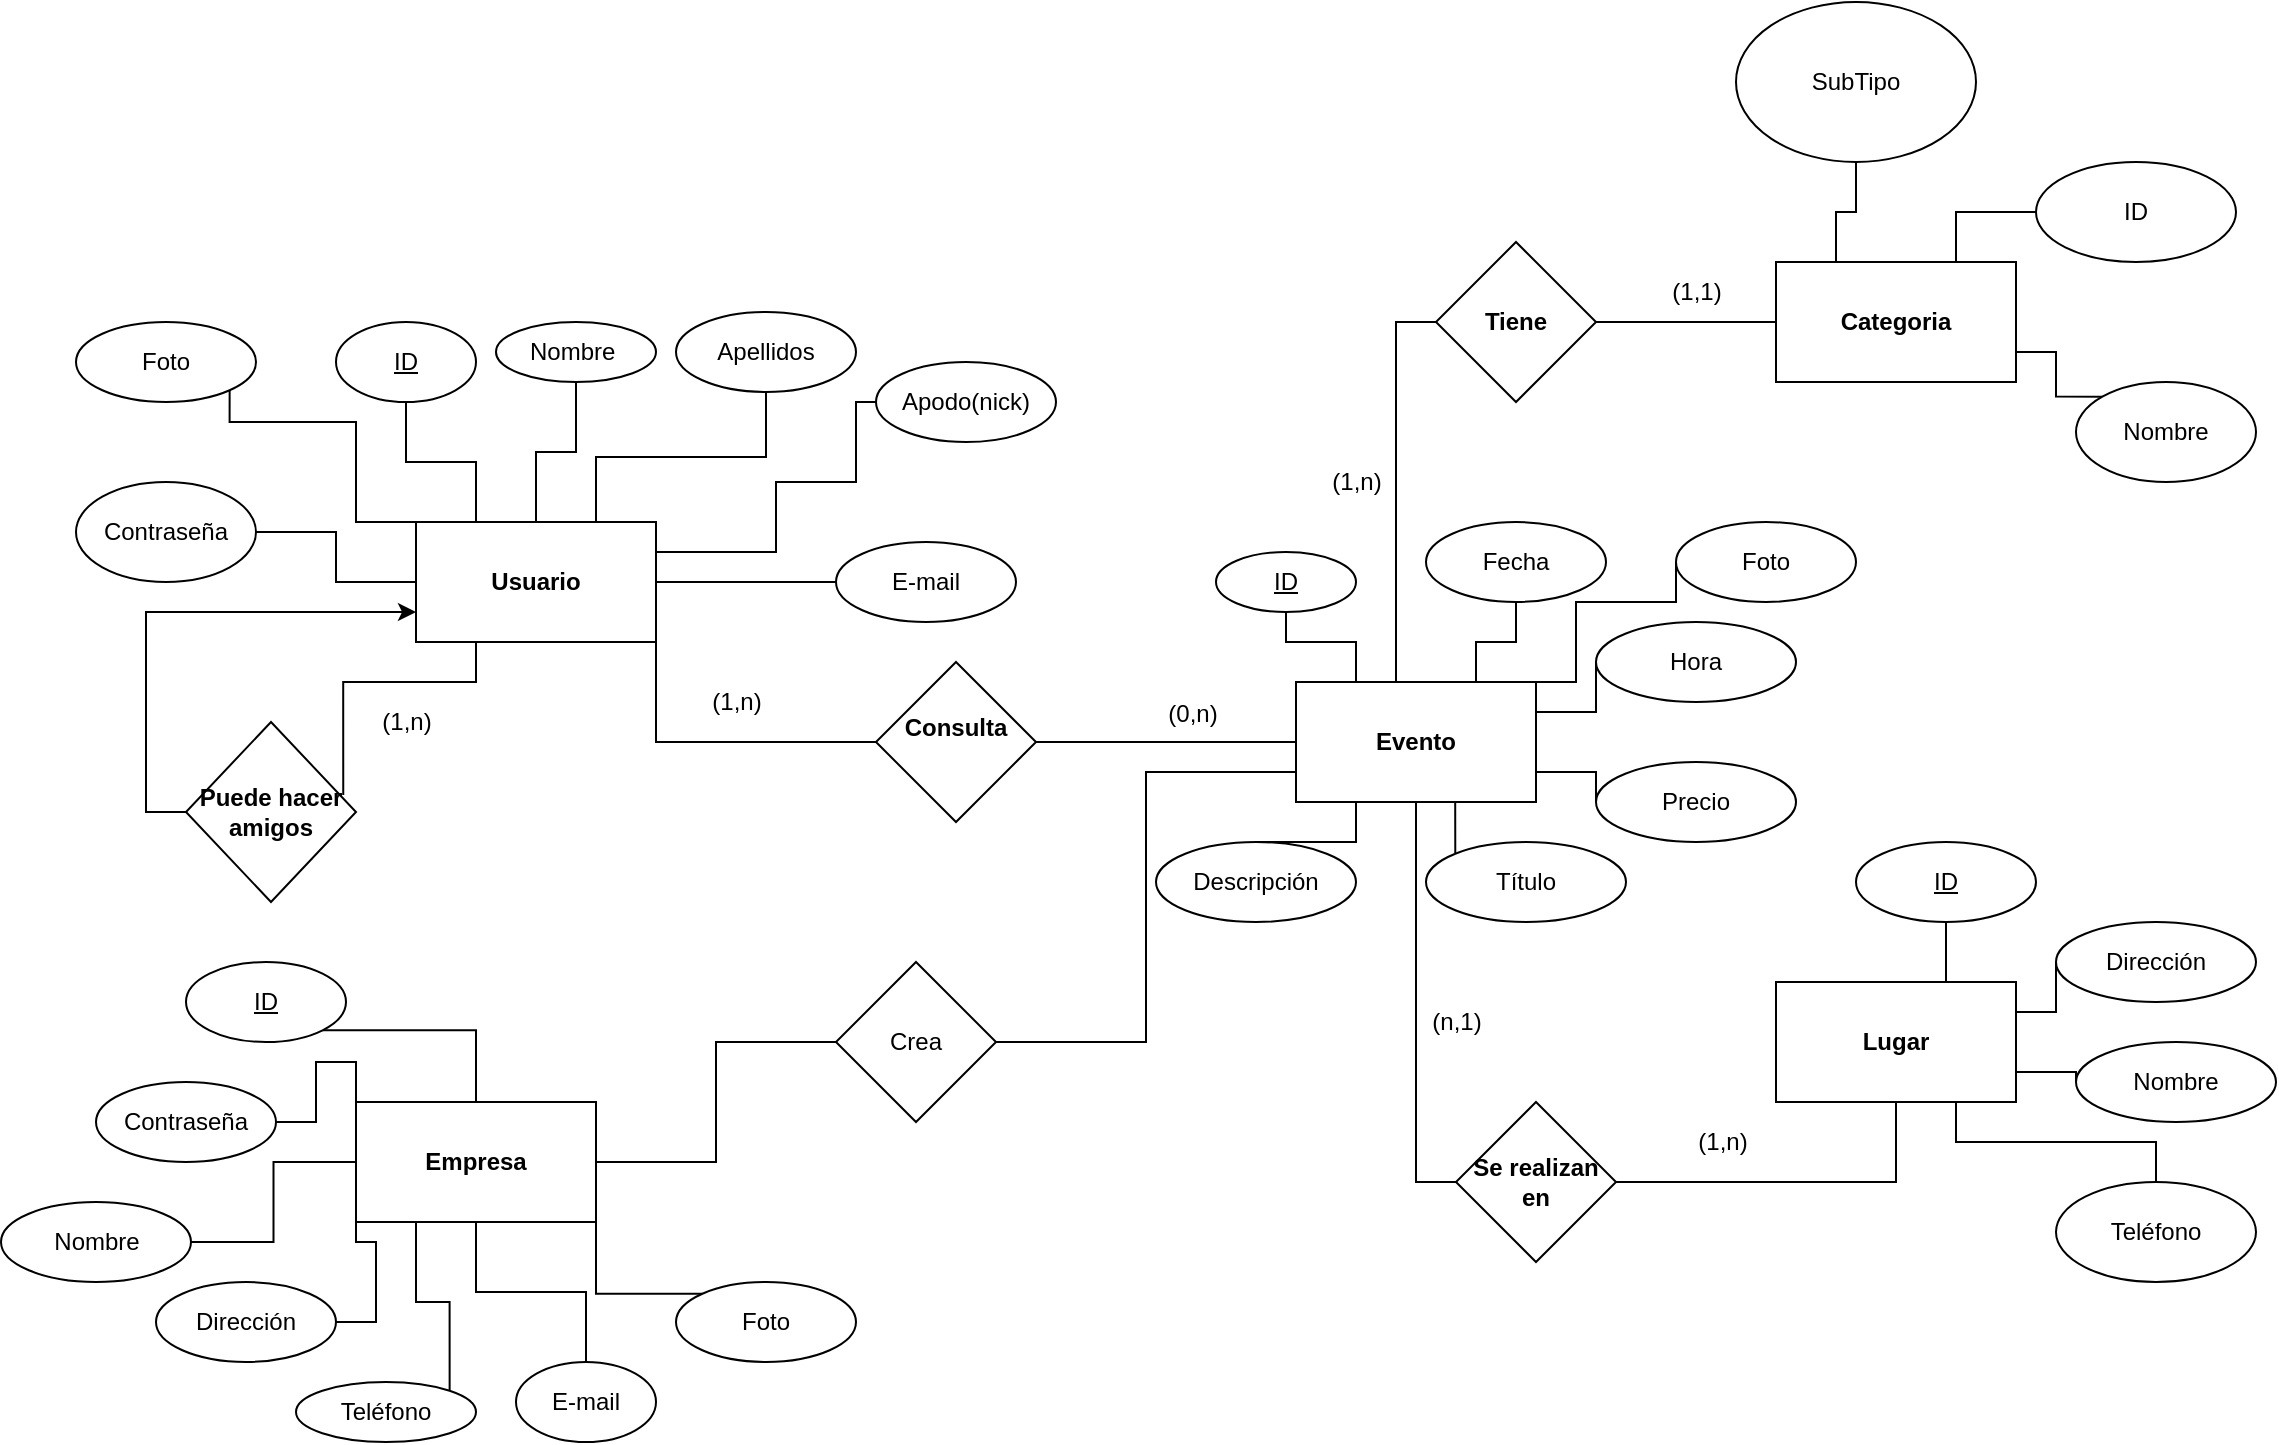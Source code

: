 <mxfile version="22.1.11" type="device">
  <diagram id="q4LBJdAFQtLXsQNykBPc" name="Página-1">
    <mxGraphModel dx="2387" dy="1084" grid="1" gridSize="10" guides="1" tooltips="1" connect="1" arrows="1" fold="1" page="1" pageScale="1" pageWidth="827" pageHeight="1169" math="0" shadow="0">
      <root>
        <mxCell id="0" />
        <mxCell id="1" parent="0" />
        <mxCell id="u76Rm4gEM_C_OtlietBQ-20" style="edgeStyle=orthogonalEdgeStyle;rounded=0;orthogonalLoop=1;jettySize=auto;html=1;exitX=0;exitY=0.5;exitDx=0;exitDy=0;entryX=1;entryY=0.5;entryDx=0;entryDy=0;entryPerimeter=0;endArrow=none;endFill=0;" parent="1" source="u76Rm4gEM_C_OtlietBQ-1" target="u76Rm4gEM_C_OtlietBQ-11" edge="1">
          <mxGeometry relative="1" as="geometry">
            <mxPoint y="470" as="targetPoint" />
          </mxGeometry>
        </mxCell>
        <mxCell id="u76Rm4gEM_C_OtlietBQ-21" style="edgeStyle=orthogonalEdgeStyle;rounded=0;orthogonalLoop=1;jettySize=auto;html=1;exitX=0;exitY=0.25;exitDx=0;exitDy=0;entryX=1;entryY=0.5;entryDx=0;entryDy=0;endArrow=none;endFill=0;" parent="1" source="u76Rm4gEM_C_OtlietBQ-1" target="u76Rm4gEM_C_OtlietBQ-10" edge="1">
          <mxGeometry relative="1" as="geometry">
            <Array as="points">
              <mxPoint x="50" y="485" />
              <mxPoint x="50" y="450" />
              <mxPoint x="90" y="450" />
              <mxPoint x="90" y="410" />
            </Array>
          </mxGeometry>
        </mxCell>
        <mxCell id="u76Rm4gEM_C_OtlietBQ-22" style="edgeStyle=orthogonalEdgeStyle;rounded=0;orthogonalLoop=1;jettySize=auto;html=1;exitX=0.25;exitY=0;exitDx=0;exitDy=0;entryX=0.5;entryY=1;entryDx=0;entryDy=0;endArrow=none;endFill=0;" parent="1" source="u76Rm4gEM_C_OtlietBQ-1" target="u76Rm4gEM_C_OtlietBQ-6" edge="1">
          <mxGeometry relative="1" as="geometry" />
        </mxCell>
        <mxCell id="u76Rm4gEM_C_OtlietBQ-23" style="edgeStyle=orthogonalEdgeStyle;rounded=0;orthogonalLoop=1;jettySize=auto;html=1;exitX=0.5;exitY=0;exitDx=0;exitDy=0;entryX=0.5;entryY=1;entryDx=0;entryDy=0;endArrow=none;endFill=0;" parent="1" source="u76Rm4gEM_C_OtlietBQ-1" target="u76Rm4gEM_C_OtlietBQ-7" edge="1">
          <mxGeometry relative="1" as="geometry" />
        </mxCell>
        <mxCell id="u76Rm4gEM_C_OtlietBQ-24" style="edgeStyle=orthogonalEdgeStyle;rounded=0;orthogonalLoop=1;jettySize=auto;html=1;exitX=0.75;exitY=0;exitDx=0;exitDy=0;endArrow=none;endFill=0;" parent="1" source="u76Rm4gEM_C_OtlietBQ-1" target="u76Rm4gEM_C_OtlietBQ-8" edge="1">
          <mxGeometry relative="1" as="geometry" />
        </mxCell>
        <mxCell id="u76Rm4gEM_C_OtlietBQ-25" style="edgeStyle=orthogonalEdgeStyle;rounded=0;orthogonalLoop=1;jettySize=auto;html=1;exitX=1;exitY=0.5;exitDx=0;exitDy=0;endArrow=none;endFill=0;" parent="1" source="u76Rm4gEM_C_OtlietBQ-1" target="u76Rm4gEM_C_OtlietBQ-9" edge="1">
          <mxGeometry relative="1" as="geometry" />
        </mxCell>
        <mxCell id="5D3FNTWJ_CW6h_wblPsu-8" style="edgeStyle=orthogonalEdgeStyle;rounded=0;orthogonalLoop=1;jettySize=auto;html=1;exitX=1;exitY=1;exitDx=0;exitDy=0;entryX=0;entryY=0.5;entryDx=0;entryDy=0;endArrow=none;endFill=0;" parent="1" source="u76Rm4gEM_C_OtlietBQ-1" target="u76Rm4gEM_C_OtlietBQ-26" edge="1">
          <mxGeometry relative="1" as="geometry" />
        </mxCell>
        <mxCell id="5D3FNTWJ_CW6h_wblPsu-15" style="edgeStyle=orthogonalEdgeStyle;rounded=0;orthogonalLoop=1;jettySize=auto;html=1;exitX=0.25;exitY=1;exitDx=0;exitDy=0;entryX=0.925;entryY=0.405;entryDx=0;entryDy=0;entryPerimeter=0;endArrow=none;endFill=0;" parent="1" source="u76Rm4gEM_C_OtlietBQ-1" target="UcTRCQob1DQ4sOOuTBI0-2" edge="1">
          <mxGeometry relative="1" as="geometry" />
        </mxCell>
        <mxCell id="u76Rm4gEM_C_OtlietBQ-1" value="&lt;b&gt;Usuario&lt;/b&gt;" style="rounded=0;whiteSpace=wrap;html=1;" parent="1" vertex="1">
          <mxGeometry x="-130" y="470" width="120" height="60" as="geometry" />
        </mxCell>
        <mxCell id="u76Rm4gEM_C_OtlietBQ-43" style="edgeStyle=orthogonalEdgeStyle;rounded=0;orthogonalLoop=1;jettySize=auto;html=1;exitX=0.25;exitY=0;exitDx=0;exitDy=0;entryX=0.5;entryY=1;entryDx=0;entryDy=0;endArrow=none;endFill=0;" parent="1" source="u76Rm4gEM_C_OtlietBQ-2" target="u76Rm4gEM_C_OtlietBQ-35" edge="1">
          <mxGeometry relative="1" as="geometry" />
        </mxCell>
        <mxCell id="u76Rm4gEM_C_OtlietBQ-44" style="edgeStyle=orthogonalEdgeStyle;rounded=0;orthogonalLoop=1;jettySize=auto;html=1;exitX=0.75;exitY=0;exitDx=0;exitDy=0;entryX=0.5;entryY=1;entryDx=0;entryDy=0;endArrow=none;endFill=0;" parent="1" source="u76Rm4gEM_C_OtlietBQ-2" target="u76Rm4gEM_C_OtlietBQ-38" edge="1">
          <mxGeometry relative="1" as="geometry" />
        </mxCell>
        <mxCell id="u76Rm4gEM_C_OtlietBQ-45" style="edgeStyle=orthogonalEdgeStyle;rounded=0;orthogonalLoop=1;jettySize=auto;html=1;exitX=1;exitY=0.25;exitDx=0;exitDy=0;entryX=0;entryY=0.5;entryDx=0;entryDy=0;endArrow=none;endFill=0;" parent="1" source="u76Rm4gEM_C_OtlietBQ-2" target="u76Rm4gEM_C_OtlietBQ-39" edge="1">
          <mxGeometry relative="1" as="geometry" />
        </mxCell>
        <mxCell id="u76Rm4gEM_C_OtlietBQ-46" style="edgeStyle=orthogonalEdgeStyle;rounded=0;orthogonalLoop=1;jettySize=auto;html=1;exitX=1;exitY=0.75;exitDx=0;exitDy=0;entryX=0;entryY=0.5;entryDx=0;entryDy=0;endArrow=none;endFill=0;" parent="1" source="u76Rm4gEM_C_OtlietBQ-2" target="u76Rm4gEM_C_OtlietBQ-40" edge="1">
          <mxGeometry relative="1" as="geometry" />
        </mxCell>
        <mxCell id="u76Rm4gEM_C_OtlietBQ-47" style="edgeStyle=orthogonalEdgeStyle;rounded=0;orthogonalLoop=1;jettySize=auto;html=1;exitX=0.75;exitY=1;exitDx=0;exitDy=0;entryX=0;entryY=0;entryDx=0;entryDy=0;endArrow=none;endFill=0;" parent="1" source="u76Rm4gEM_C_OtlietBQ-2" target="u76Rm4gEM_C_OtlietBQ-41" edge="1">
          <mxGeometry relative="1" as="geometry" />
        </mxCell>
        <mxCell id="u76Rm4gEM_C_OtlietBQ-48" style="edgeStyle=orthogonalEdgeStyle;rounded=0;orthogonalLoop=1;jettySize=auto;html=1;exitX=0.25;exitY=1;exitDx=0;exitDy=0;entryX=0.5;entryY=0;entryDx=0;entryDy=0;endArrow=none;endFill=0;" parent="1" source="u76Rm4gEM_C_OtlietBQ-2" target="u76Rm4gEM_C_OtlietBQ-42" edge="1">
          <mxGeometry relative="1" as="geometry" />
        </mxCell>
        <mxCell id="5D3FNTWJ_CW6h_wblPsu-10" style="edgeStyle=orthogonalEdgeStyle;rounded=0;orthogonalLoop=1;jettySize=auto;html=1;exitX=0.5;exitY=0;exitDx=0;exitDy=0;entryX=0;entryY=0.5;entryDx=0;entryDy=0;endArrow=none;endFill=0;" parent="1" source="u76Rm4gEM_C_OtlietBQ-2" target="u76Rm4gEM_C_OtlietBQ-29" edge="1">
          <mxGeometry relative="1" as="geometry">
            <Array as="points">
              <mxPoint x="360" y="550" />
              <mxPoint x="360" y="370" />
            </Array>
          </mxGeometry>
        </mxCell>
        <mxCell id="5D3FNTWJ_CW6h_wblPsu-13" style="edgeStyle=orthogonalEdgeStyle;rounded=0;orthogonalLoop=1;jettySize=auto;html=1;exitX=0.5;exitY=1;exitDx=0;exitDy=0;entryX=0;entryY=0.5;entryDx=0;entryDy=0;endArrow=none;endFill=0;" parent="1" source="u76Rm4gEM_C_OtlietBQ-2" target="u76Rm4gEM_C_OtlietBQ-32" edge="1">
          <mxGeometry relative="1" as="geometry" />
        </mxCell>
        <mxCell id="u76Rm4gEM_C_OtlietBQ-2" value="&lt;b&gt;Evento&lt;/b&gt;" style="rounded=0;whiteSpace=wrap;html=1;" parent="1" vertex="1">
          <mxGeometry x="310" y="550" width="120" height="60" as="geometry" />
        </mxCell>
        <mxCell id="u76Rm4gEM_C_OtlietBQ-51" style="edgeStyle=orthogonalEdgeStyle;rounded=0;orthogonalLoop=1;jettySize=auto;html=1;exitX=0.75;exitY=0;exitDx=0;exitDy=0;endArrow=none;endFill=0;" parent="1" source="u76Rm4gEM_C_OtlietBQ-3" target="u76Rm4gEM_C_OtlietBQ-49" edge="1">
          <mxGeometry relative="1" as="geometry" />
        </mxCell>
        <mxCell id="u76Rm4gEM_C_OtlietBQ-52" style="edgeStyle=orthogonalEdgeStyle;rounded=0;orthogonalLoop=1;jettySize=auto;html=1;exitX=1;exitY=0.75;exitDx=0;exitDy=0;entryX=0;entryY=0;entryDx=0;entryDy=0;endArrow=none;endFill=0;" parent="1" source="u76Rm4gEM_C_OtlietBQ-3" target="u76Rm4gEM_C_OtlietBQ-50" edge="1">
          <mxGeometry relative="1" as="geometry" />
        </mxCell>
        <mxCell id="KMMMAnW7-SWp0cRhZt_q-2" style="edgeStyle=orthogonalEdgeStyle;rounded=0;orthogonalLoop=1;jettySize=auto;html=1;exitX=0.25;exitY=0;exitDx=0;exitDy=0;entryX=0.5;entryY=1;entryDx=0;entryDy=0;endArrow=none;endFill=0;" edge="1" parent="1" source="u76Rm4gEM_C_OtlietBQ-3" target="KMMMAnW7-SWp0cRhZt_q-1">
          <mxGeometry relative="1" as="geometry" />
        </mxCell>
        <mxCell id="u76Rm4gEM_C_OtlietBQ-3" value="&lt;b&gt;Categoria&lt;/b&gt;" style="rounded=0;whiteSpace=wrap;html=1;" parent="1" vertex="1">
          <mxGeometry x="550" y="340" width="120" height="60" as="geometry" />
        </mxCell>
        <mxCell id="u76Rm4gEM_C_OtlietBQ-57" style="edgeStyle=orthogonalEdgeStyle;rounded=0;orthogonalLoop=1;jettySize=auto;html=1;exitX=0.5;exitY=0;exitDx=0;exitDy=0;entryX=0.5;entryY=1;entryDx=0;entryDy=0;endArrow=none;endFill=0;" parent="1" source="u76Rm4gEM_C_OtlietBQ-5" target="u76Rm4gEM_C_OtlietBQ-53" edge="1">
          <mxGeometry relative="1" as="geometry" />
        </mxCell>
        <mxCell id="u76Rm4gEM_C_OtlietBQ-58" style="edgeStyle=orthogonalEdgeStyle;rounded=0;orthogonalLoop=1;jettySize=auto;html=1;exitX=1;exitY=0.25;exitDx=0;exitDy=0;entryX=0;entryY=0.5;entryDx=0;entryDy=0;endArrow=none;endFill=0;" parent="1" source="u76Rm4gEM_C_OtlietBQ-5" target="u76Rm4gEM_C_OtlietBQ-54" edge="1">
          <mxGeometry relative="1" as="geometry" />
        </mxCell>
        <mxCell id="u76Rm4gEM_C_OtlietBQ-59" style="edgeStyle=orthogonalEdgeStyle;rounded=0;orthogonalLoop=1;jettySize=auto;html=1;exitX=1;exitY=0.75;exitDx=0;exitDy=0;entryX=0;entryY=0.5;entryDx=0;entryDy=0;endArrow=none;endFill=0;" parent="1" source="u76Rm4gEM_C_OtlietBQ-5" target="u76Rm4gEM_C_OtlietBQ-55" edge="1">
          <mxGeometry relative="1" as="geometry" />
        </mxCell>
        <mxCell id="u76Rm4gEM_C_OtlietBQ-60" style="edgeStyle=orthogonalEdgeStyle;rounded=0;orthogonalLoop=1;jettySize=auto;html=1;exitX=0.75;exitY=1;exitDx=0;exitDy=0;endArrow=none;endFill=0;" parent="1" source="u76Rm4gEM_C_OtlietBQ-5" target="u76Rm4gEM_C_OtlietBQ-56" edge="1">
          <mxGeometry relative="1" as="geometry" />
        </mxCell>
        <mxCell id="u76Rm4gEM_C_OtlietBQ-5" value="&lt;b&gt;Lugar&lt;/b&gt;" style="rounded=0;whiteSpace=wrap;html=1;" parent="1" vertex="1">
          <mxGeometry x="550" y="700" width="120" height="60" as="geometry" />
        </mxCell>
        <mxCell id="u76Rm4gEM_C_OtlietBQ-6" value="&lt;u&gt;ID&lt;/u&gt;" style="ellipse;whiteSpace=wrap;html=1;" parent="1" vertex="1">
          <mxGeometry x="-170" y="370" width="70" height="40" as="geometry" />
        </mxCell>
        <mxCell id="u76Rm4gEM_C_OtlietBQ-7" value="Nombre&amp;nbsp;" style="ellipse;whiteSpace=wrap;html=1;" parent="1" vertex="1">
          <mxGeometry x="-90" y="370" width="80" height="30" as="geometry" />
        </mxCell>
        <mxCell id="u76Rm4gEM_C_OtlietBQ-8" value="Apellidos" style="ellipse;whiteSpace=wrap;html=1;" parent="1" vertex="1">
          <mxGeometry y="365" width="90" height="40" as="geometry" />
        </mxCell>
        <mxCell id="u76Rm4gEM_C_OtlietBQ-9" value="E-mail" style="ellipse;whiteSpace=wrap;html=1;" parent="1" vertex="1">
          <mxGeometry x="80" y="480" width="90" height="40" as="geometry" />
        </mxCell>
        <mxCell id="u76Rm4gEM_C_OtlietBQ-10" value="Apodo(nick)&lt;br&gt;" style="ellipse;whiteSpace=wrap;html=1;" parent="1" vertex="1">
          <mxGeometry x="100" y="390" width="90" height="40" as="geometry" />
        </mxCell>
        <mxCell id="u76Rm4gEM_C_OtlietBQ-11" value="Contraseña" style="ellipse;whiteSpace=wrap;html=1;" parent="1" vertex="1">
          <mxGeometry x="-300" y="450" width="90" height="50" as="geometry" />
        </mxCell>
        <mxCell id="u76Rm4gEM_C_OtlietBQ-37" style="edgeStyle=orthogonalEdgeStyle;rounded=0;orthogonalLoop=1;jettySize=auto;html=1;exitX=1;exitY=0.5;exitDx=0;exitDy=0;endArrow=none;endFill=0;" parent="1" source="u76Rm4gEM_C_OtlietBQ-26" edge="1">
          <mxGeometry relative="1" as="geometry">
            <mxPoint x="190" y="580" as="targetPoint" />
          </mxGeometry>
        </mxCell>
        <mxCell id="5D3FNTWJ_CW6h_wblPsu-9" style="edgeStyle=orthogonalEdgeStyle;rounded=0;orthogonalLoop=1;jettySize=auto;html=1;exitX=1;exitY=0.5;exitDx=0;exitDy=0;entryX=0;entryY=0.5;entryDx=0;entryDy=0;endArrow=none;endFill=0;" parent="1" source="u76Rm4gEM_C_OtlietBQ-26" target="u76Rm4gEM_C_OtlietBQ-2" edge="1">
          <mxGeometry relative="1" as="geometry" />
        </mxCell>
        <mxCell id="u76Rm4gEM_C_OtlietBQ-26" value="&lt;b&gt;Consulta&lt;br&gt;&lt;br&gt;&lt;/b&gt;" style="rhombus;whiteSpace=wrap;html=1;" parent="1" vertex="1">
          <mxGeometry x="100" y="540" width="80" height="80" as="geometry" />
        </mxCell>
        <mxCell id="5D3FNTWJ_CW6h_wblPsu-12" style="edgeStyle=orthogonalEdgeStyle;rounded=0;orthogonalLoop=1;jettySize=auto;html=1;exitX=1;exitY=0.5;exitDx=0;exitDy=0;entryX=0;entryY=0.5;entryDx=0;entryDy=0;endArrow=none;endFill=0;" parent="1" source="u76Rm4gEM_C_OtlietBQ-29" target="u76Rm4gEM_C_OtlietBQ-3" edge="1">
          <mxGeometry relative="1" as="geometry" />
        </mxCell>
        <mxCell id="u76Rm4gEM_C_OtlietBQ-29" value="&lt;b&gt;Tiene&lt;/b&gt;" style="rhombus;whiteSpace=wrap;html=1;" parent="1" vertex="1">
          <mxGeometry x="380" y="330" width="80" height="80" as="geometry" />
        </mxCell>
        <mxCell id="5D3FNTWJ_CW6h_wblPsu-14" style="edgeStyle=orthogonalEdgeStyle;rounded=0;orthogonalLoop=1;jettySize=auto;html=1;exitX=1;exitY=0.5;exitDx=0;exitDy=0;entryX=0.5;entryY=1;entryDx=0;entryDy=0;endArrow=none;endFill=0;" parent="1" source="u76Rm4gEM_C_OtlietBQ-32" target="u76Rm4gEM_C_OtlietBQ-5" edge="1">
          <mxGeometry relative="1" as="geometry" />
        </mxCell>
        <mxCell id="u76Rm4gEM_C_OtlietBQ-32" value="&lt;b&gt;Se realizan en&lt;/b&gt;" style="rhombus;whiteSpace=wrap;html=1;" parent="1" vertex="1">
          <mxGeometry x="390" y="760" width="80" height="80" as="geometry" />
        </mxCell>
        <mxCell id="u76Rm4gEM_C_OtlietBQ-35" value="&lt;u&gt;ID&lt;/u&gt;" style="ellipse;whiteSpace=wrap;html=1;" parent="1" vertex="1">
          <mxGeometry x="270" y="485" width="70" height="30" as="geometry" />
        </mxCell>
        <mxCell id="u76Rm4gEM_C_OtlietBQ-38" value="Fecha" style="ellipse;whiteSpace=wrap;html=1;" parent="1" vertex="1">
          <mxGeometry x="375" y="470" width="90" height="40" as="geometry" />
        </mxCell>
        <mxCell id="u76Rm4gEM_C_OtlietBQ-39" value="Hora" style="ellipse;whiteSpace=wrap;html=1;" parent="1" vertex="1">
          <mxGeometry x="460" y="520" width="100" height="40" as="geometry" />
        </mxCell>
        <mxCell id="u76Rm4gEM_C_OtlietBQ-40" value="Precio" style="ellipse;whiteSpace=wrap;html=1;" parent="1" vertex="1">
          <mxGeometry x="460" y="590" width="100" height="40" as="geometry" />
        </mxCell>
        <mxCell id="u76Rm4gEM_C_OtlietBQ-41" value="Título" style="ellipse;whiteSpace=wrap;html=1;" parent="1" vertex="1">
          <mxGeometry x="375" y="630" width="100" height="40" as="geometry" />
        </mxCell>
        <mxCell id="u76Rm4gEM_C_OtlietBQ-42" value="Descripción" style="ellipse;whiteSpace=wrap;html=1;" parent="1" vertex="1">
          <mxGeometry x="240" y="630" width="100" height="40" as="geometry" />
        </mxCell>
        <mxCell id="u76Rm4gEM_C_OtlietBQ-49" value="ID" style="ellipse;whiteSpace=wrap;html=1;" parent="1" vertex="1">
          <mxGeometry x="680" y="290" width="100" height="50" as="geometry" />
        </mxCell>
        <mxCell id="u76Rm4gEM_C_OtlietBQ-50" value="Nombre" style="ellipse;whiteSpace=wrap;html=1;" parent="1" vertex="1">
          <mxGeometry x="700" y="400" width="90" height="50" as="geometry" />
        </mxCell>
        <mxCell id="u76Rm4gEM_C_OtlietBQ-53" value="&lt;u&gt;ID&lt;/u&gt;" style="ellipse;whiteSpace=wrap;html=1;" parent="1" vertex="1">
          <mxGeometry x="590" y="630" width="90" height="40" as="geometry" />
        </mxCell>
        <mxCell id="u76Rm4gEM_C_OtlietBQ-54" value="Dirección" style="ellipse;whiteSpace=wrap;html=1;" parent="1" vertex="1">
          <mxGeometry x="690" y="670" width="100" height="40" as="geometry" />
        </mxCell>
        <mxCell id="u76Rm4gEM_C_OtlietBQ-55" value="Nombre" style="ellipse;whiteSpace=wrap;html=1;" parent="1" vertex="1">
          <mxGeometry x="700" y="730" width="100" height="40" as="geometry" />
        </mxCell>
        <mxCell id="u76Rm4gEM_C_OtlietBQ-56" value="Teléfono" style="ellipse;whiteSpace=wrap;html=1;" parent="1" vertex="1">
          <mxGeometry x="690" y="800" width="100" height="50" as="geometry" />
        </mxCell>
        <mxCell id="EZ-_qRA3l9sIQdG_2kRw-1" value="(1,n)" style="text;html=1;align=center;verticalAlign=middle;resizable=0;points=[];autosize=1;" parent="1" vertex="1">
          <mxGeometry x="10" y="550" width="40" height="20" as="geometry" />
        </mxCell>
        <mxCell id="EZ-_qRA3l9sIQdG_2kRw-2" value="(0,n)" style="text;html=1;align=center;verticalAlign=middle;resizable=0;points=[];autosize=1;" parent="1" vertex="1">
          <mxGeometry x="238" y="556" width="40" height="20" as="geometry" />
        </mxCell>
        <mxCell id="EZ-_qRA3l9sIQdG_2kRw-5" value="(n,1)" style="text;html=1;align=center;verticalAlign=middle;resizable=0;points=[];autosize=1;" parent="1" vertex="1">
          <mxGeometry x="370" y="710" width="40" height="20" as="geometry" />
        </mxCell>
        <mxCell id="EZ-_qRA3l9sIQdG_2kRw-6" value="(1,n)" style="text;html=1;align=center;verticalAlign=middle;resizable=0;points=[];autosize=1;" parent="1" vertex="1">
          <mxGeometry x="503" y="770" width="40" height="20" as="geometry" />
        </mxCell>
        <mxCell id="EZ-_qRA3l9sIQdG_2kRw-7" value="(1,n)" style="text;html=1;align=center;verticalAlign=middle;resizable=0;points=[];autosize=1;" parent="1" vertex="1">
          <mxGeometry x="320" y="440" width="40" height="20" as="geometry" />
        </mxCell>
        <mxCell id="EZ-_qRA3l9sIQdG_2kRw-8" value="(1,1)" style="text;html=1;align=center;verticalAlign=middle;resizable=0;points=[];autosize=1;" parent="1" vertex="1">
          <mxGeometry x="490" y="345" width="40" height="20" as="geometry" />
        </mxCell>
        <mxCell id="KMMMAnW7-SWp0cRhZt_q-3" style="edgeStyle=orthogonalEdgeStyle;rounded=0;orthogonalLoop=1;jettySize=auto;html=1;exitX=0;exitY=0.5;exitDx=0;exitDy=0;entryX=0;entryY=0.75;entryDx=0;entryDy=0;" edge="1" parent="1" source="UcTRCQob1DQ4sOOuTBI0-2" target="u76Rm4gEM_C_OtlietBQ-1">
          <mxGeometry relative="1" as="geometry" />
        </mxCell>
        <mxCell id="UcTRCQob1DQ4sOOuTBI0-2" value="&lt;b&gt;Puede hacer amigos&lt;/b&gt;" style="rhombus;whiteSpace=wrap;html=1;" parent="1" vertex="1">
          <mxGeometry x="-245" y="570" width="85" height="90" as="geometry" />
        </mxCell>
        <mxCell id="5D3FNTWJ_CW6h_wblPsu-1" value="(1,n)" style="text;html=1;align=center;verticalAlign=middle;resizable=0;points=[];autosize=1;" parent="1" vertex="1">
          <mxGeometry x="-155" y="560" width="40" height="20" as="geometry" />
        </mxCell>
        <mxCell id="YrSI0ktrsko_wzmwLt7F-16" style="edgeStyle=orthogonalEdgeStyle;rounded=0;orthogonalLoop=1;jettySize=auto;html=1;exitX=1;exitY=0.5;exitDx=0;exitDy=0;entryX=0;entryY=0.5;entryDx=0;entryDy=0;endArrow=none;endFill=0;" parent="1" source="YrSI0ktrsko_wzmwLt7F-1" target="YrSI0ktrsko_wzmwLt7F-2" edge="1">
          <mxGeometry relative="1" as="geometry" />
        </mxCell>
        <mxCell id="YrSI0ktrsko_wzmwLt7F-1" value="&lt;b&gt;Empresa&lt;/b&gt;" style="rounded=0;whiteSpace=wrap;html=1;" parent="1" vertex="1">
          <mxGeometry x="-160" y="760" width="120" height="60" as="geometry" />
        </mxCell>
        <mxCell id="YrSI0ktrsko_wzmwLt7F-17" style="edgeStyle=orthogonalEdgeStyle;rounded=0;orthogonalLoop=1;jettySize=auto;html=1;exitX=1;exitY=0.5;exitDx=0;exitDy=0;entryX=0;entryY=0.75;entryDx=0;entryDy=0;endArrow=none;endFill=0;" parent="1" source="YrSI0ktrsko_wzmwLt7F-2" target="u76Rm4gEM_C_OtlietBQ-2" edge="1">
          <mxGeometry relative="1" as="geometry" />
        </mxCell>
        <mxCell id="YrSI0ktrsko_wzmwLt7F-2" value="Crea" style="rhombus;whiteSpace=wrap;html=1;" parent="1" vertex="1">
          <mxGeometry x="80" y="690" width="80" height="80" as="geometry" />
        </mxCell>
        <mxCell id="YrSI0ktrsko_wzmwLt7F-18" style="edgeStyle=orthogonalEdgeStyle;rounded=0;orthogonalLoop=1;jettySize=auto;html=1;exitX=1;exitY=1;exitDx=0;exitDy=0;endArrow=none;endFill=0;" parent="1" source="YrSI0ktrsko_wzmwLt7F-3" target="YrSI0ktrsko_wzmwLt7F-1" edge="1">
          <mxGeometry relative="1" as="geometry" />
        </mxCell>
        <mxCell id="YrSI0ktrsko_wzmwLt7F-3" value="&lt;u&gt;ID&lt;/u&gt;" style="ellipse;whiteSpace=wrap;html=1;" parent="1" vertex="1">
          <mxGeometry x="-245" y="690" width="80" height="40" as="geometry" />
        </mxCell>
        <mxCell id="YrSI0ktrsko_wzmwLt7F-20" style="edgeStyle=orthogonalEdgeStyle;rounded=0;orthogonalLoop=1;jettySize=auto;html=1;exitX=1;exitY=0.5;exitDx=0;exitDy=0;entryX=0;entryY=0.5;entryDx=0;entryDy=0;endArrow=none;endFill=0;" parent="1" source="YrSI0ktrsko_wzmwLt7F-4" target="YrSI0ktrsko_wzmwLt7F-1" edge="1">
          <mxGeometry relative="1" as="geometry" />
        </mxCell>
        <mxCell id="YrSI0ktrsko_wzmwLt7F-4" value="Nombre" style="ellipse;whiteSpace=wrap;html=1;" parent="1" vertex="1">
          <mxGeometry x="-337.5" y="810" width="95" height="40" as="geometry" />
        </mxCell>
        <mxCell id="YrSI0ktrsko_wzmwLt7F-21" style="edgeStyle=orthogonalEdgeStyle;rounded=0;orthogonalLoop=1;jettySize=auto;html=1;exitX=1;exitY=0.5;exitDx=0;exitDy=0;entryX=0;entryY=1;entryDx=0;entryDy=0;endArrow=none;endFill=0;" parent="1" source="YrSI0ktrsko_wzmwLt7F-5" target="YrSI0ktrsko_wzmwLt7F-1" edge="1">
          <mxGeometry relative="1" as="geometry" />
        </mxCell>
        <mxCell id="YrSI0ktrsko_wzmwLt7F-5" value="Dirección" style="ellipse;whiteSpace=wrap;html=1;" parent="1" vertex="1">
          <mxGeometry x="-260" y="850" width="90" height="40" as="geometry" />
        </mxCell>
        <mxCell id="YrSI0ktrsko_wzmwLt7F-22" style="edgeStyle=orthogonalEdgeStyle;rounded=0;orthogonalLoop=1;jettySize=auto;html=1;exitX=1;exitY=0;exitDx=0;exitDy=0;entryX=0.25;entryY=1;entryDx=0;entryDy=0;endArrow=none;endFill=0;" parent="1" source="YrSI0ktrsko_wzmwLt7F-6" target="YrSI0ktrsko_wzmwLt7F-1" edge="1">
          <mxGeometry relative="1" as="geometry" />
        </mxCell>
        <mxCell id="YrSI0ktrsko_wzmwLt7F-6" value="Teléfono" style="ellipse;whiteSpace=wrap;html=1;" parent="1" vertex="1">
          <mxGeometry x="-190" y="900" width="90" height="30" as="geometry" />
        </mxCell>
        <mxCell id="YrSI0ktrsko_wzmwLt7F-23" style="edgeStyle=orthogonalEdgeStyle;rounded=0;orthogonalLoop=1;jettySize=auto;html=1;exitX=0.5;exitY=0;exitDx=0;exitDy=0;entryX=0.5;entryY=1;entryDx=0;entryDy=0;endArrow=none;endFill=0;" parent="1" source="YrSI0ktrsko_wzmwLt7F-7" target="YrSI0ktrsko_wzmwLt7F-1" edge="1">
          <mxGeometry relative="1" as="geometry" />
        </mxCell>
        <mxCell id="YrSI0ktrsko_wzmwLt7F-7" value="E-mail" style="ellipse;whiteSpace=wrap;html=1;" parent="1" vertex="1">
          <mxGeometry x="-80" y="890" width="70" height="40" as="geometry" />
        </mxCell>
        <mxCell id="YrSI0ktrsko_wzmwLt7F-19" style="edgeStyle=orthogonalEdgeStyle;rounded=0;orthogonalLoop=1;jettySize=auto;html=1;exitX=1;exitY=0.5;exitDx=0;exitDy=0;entryX=0;entryY=0;entryDx=0;entryDy=0;endArrow=none;endFill=0;" parent="1" source="YrSI0ktrsko_wzmwLt7F-8" target="YrSI0ktrsko_wzmwLt7F-1" edge="1">
          <mxGeometry relative="1" as="geometry" />
        </mxCell>
        <mxCell id="YrSI0ktrsko_wzmwLt7F-8" value="Contraseña" style="ellipse;whiteSpace=wrap;html=1;" parent="1" vertex="1">
          <mxGeometry x="-290" y="750" width="90" height="40" as="geometry" />
        </mxCell>
        <mxCell id="YrSI0ktrsko_wzmwLt7F-24" style="edgeStyle=orthogonalEdgeStyle;rounded=0;orthogonalLoop=1;jettySize=auto;html=1;exitX=0;exitY=0;exitDx=0;exitDy=0;entryX=1;entryY=1;entryDx=0;entryDy=0;endArrow=none;endFill=0;" parent="1" source="YrSI0ktrsko_wzmwLt7F-10" target="YrSI0ktrsko_wzmwLt7F-1" edge="1">
          <mxGeometry relative="1" as="geometry" />
        </mxCell>
        <mxCell id="YrSI0ktrsko_wzmwLt7F-10" value="Foto" style="ellipse;whiteSpace=wrap;html=1;" parent="1" vertex="1">
          <mxGeometry y="850" width="90" height="40" as="geometry" />
        </mxCell>
        <mxCell id="YrSI0ktrsko_wzmwLt7F-14" style="edgeStyle=orthogonalEdgeStyle;rounded=0;orthogonalLoop=1;jettySize=auto;html=1;exitX=0;exitY=0.5;exitDx=0;exitDy=0;entryX=1;entryY=0;entryDx=0;entryDy=0;endArrow=none;endFill=0;" parent="1" source="YrSI0ktrsko_wzmwLt7F-11" target="u76Rm4gEM_C_OtlietBQ-2" edge="1">
          <mxGeometry relative="1" as="geometry">
            <Array as="points">
              <mxPoint x="500" y="510" />
              <mxPoint x="450" y="510" />
              <mxPoint x="450" y="550" />
            </Array>
          </mxGeometry>
        </mxCell>
        <mxCell id="YrSI0ktrsko_wzmwLt7F-11" value="Foto" style="ellipse;whiteSpace=wrap;html=1;" parent="1" vertex="1">
          <mxGeometry x="500" y="470" width="90" height="40" as="geometry" />
        </mxCell>
        <mxCell id="YrSI0ktrsko_wzmwLt7F-13" style="edgeStyle=orthogonalEdgeStyle;rounded=0;orthogonalLoop=1;jettySize=auto;html=1;exitX=1;exitY=1;exitDx=0;exitDy=0;entryX=0;entryY=0;entryDx=0;entryDy=0;endArrow=none;endFill=0;" parent="1" source="YrSI0ktrsko_wzmwLt7F-12" target="u76Rm4gEM_C_OtlietBQ-1" edge="1">
          <mxGeometry relative="1" as="geometry">
            <Array as="points">
              <mxPoint x="-223" y="420" />
              <mxPoint x="-160" y="420" />
              <mxPoint x="-160" y="470" />
            </Array>
          </mxGeometry>
        </mxCell>
        <mxCell id="YrSI0ktrsko_wzmwLt7F-12" value="Foto" style="ellipse;whiteSpace=wrap;html=1;" parent="1" vertex="1">
          <mxGeometry x="-300" y="370" width="90" height="40" as="geometry" />
        </mxCell>
        <mxCell id="KMMMAnW7-SWp0cRhZt_q-1" value="SubTipo" style="ellipse;whiteSpace=wrap;html=1;" vertex="1" parent="1">
          <mxGeometry x="530" y="210" width="120" height="80" as="geometry" />
        </mxCell>
      </root>
    </mxGraphModel>
  </diagram>
</mxfile>
